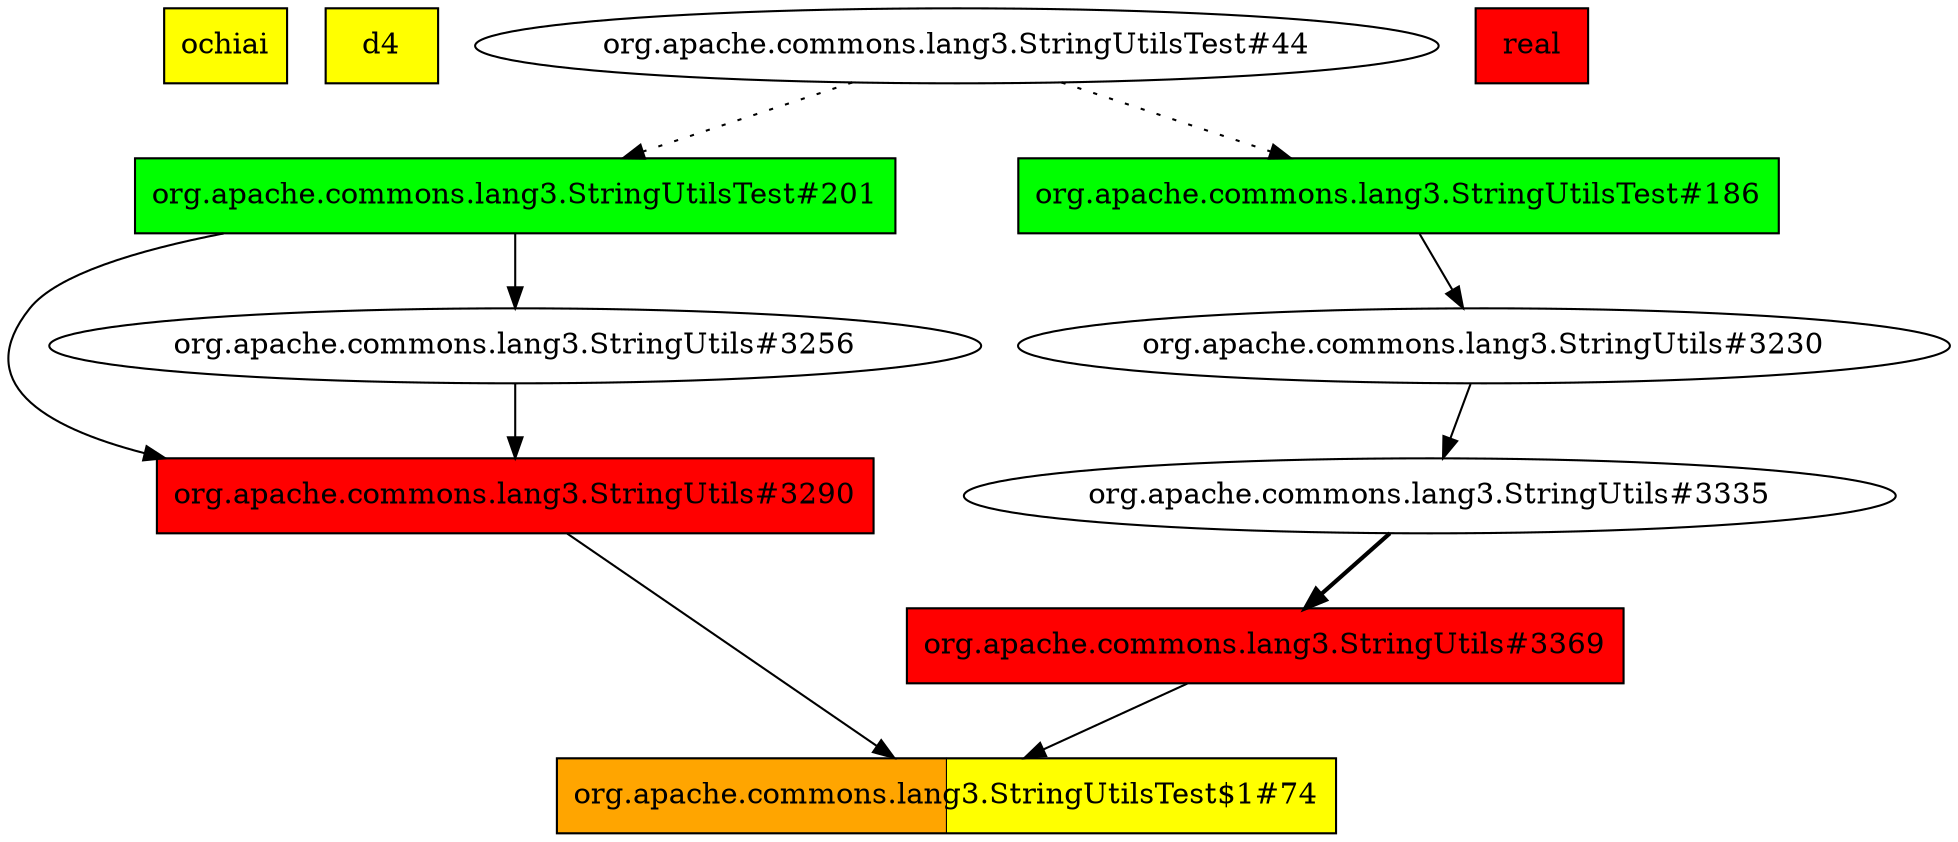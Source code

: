 digraph enhanced {
	"ochiai" [style=striped shape=box fillcolor="yellow"];
	"d4" [style=striped shape=box fillcolor="yellow"];
	"org.apache.commons.lang3.StringUtilsTest$1#74" [style=striped shape=box fillcolor="orange:yellow"];
	"org.apache.commons.lang3.StringUtils#3369" [style=striped shape=box fillcolor="red"];
	"org.apache.commons.lang3.StringUtils#3290" [style=striped shape=box fillcolor="red"];
	"org.apache.commons.lang3.StringUtilsTest#201" [style=striped shape=box fillcolor="green"];
	"real" [style=striped shape=box fillcolor="red"];
	"org.apache.commons.lang3.StringUtilsTest#186" [style=striped shape=box fillcolor="green"];
	"org.apache.commons.lang3.StringUtilsTest#201" -> "org.apache.commons.lang3.StringUtils#3256";
	"org.apache.commons.lang3.StringUtils#3230" -> "org.apache.commons.lang3.StringUtils#3335";
	"org.apache.commons.lang3.StringUtils#3369" -> "org.apache.commons.lang3.StringUtilsTest$1#74";
	"org.apache.commons.lang3.StringUtils#3290" -> "org.apache.commons.lang3.StringUtilsTest$1#74";
	"org.apache.commons.lang3.StringUtils#3335" -> "org.apache.commons.lang3.StringUtils#3369" [style=bold];
	"org.apache.commons.lang3.StringUtils#3256" -> "org.apache.commons.lang3.StringUtils#3290";
	"org.apache.commons.lang3.StringUtilsTest#201" -> "org.apache.commons.lang3.StringUtils#3290";
	"org.apache.commons.lang3.StringUtilsTest#44" -> "org.apache.commons.lang3.StringUtilsTest#201" [style=dotted];
	"org.apache.commons.lang3.StringUtilsTest#44" -> "org.apache.commons.lang3.StringUtilsTest#186" [style=dotted];
	"org.apache.commons.lang3.StringUtilsTest#186" -> "org.apache.commons.lang3.StringUtils#3230";
}
